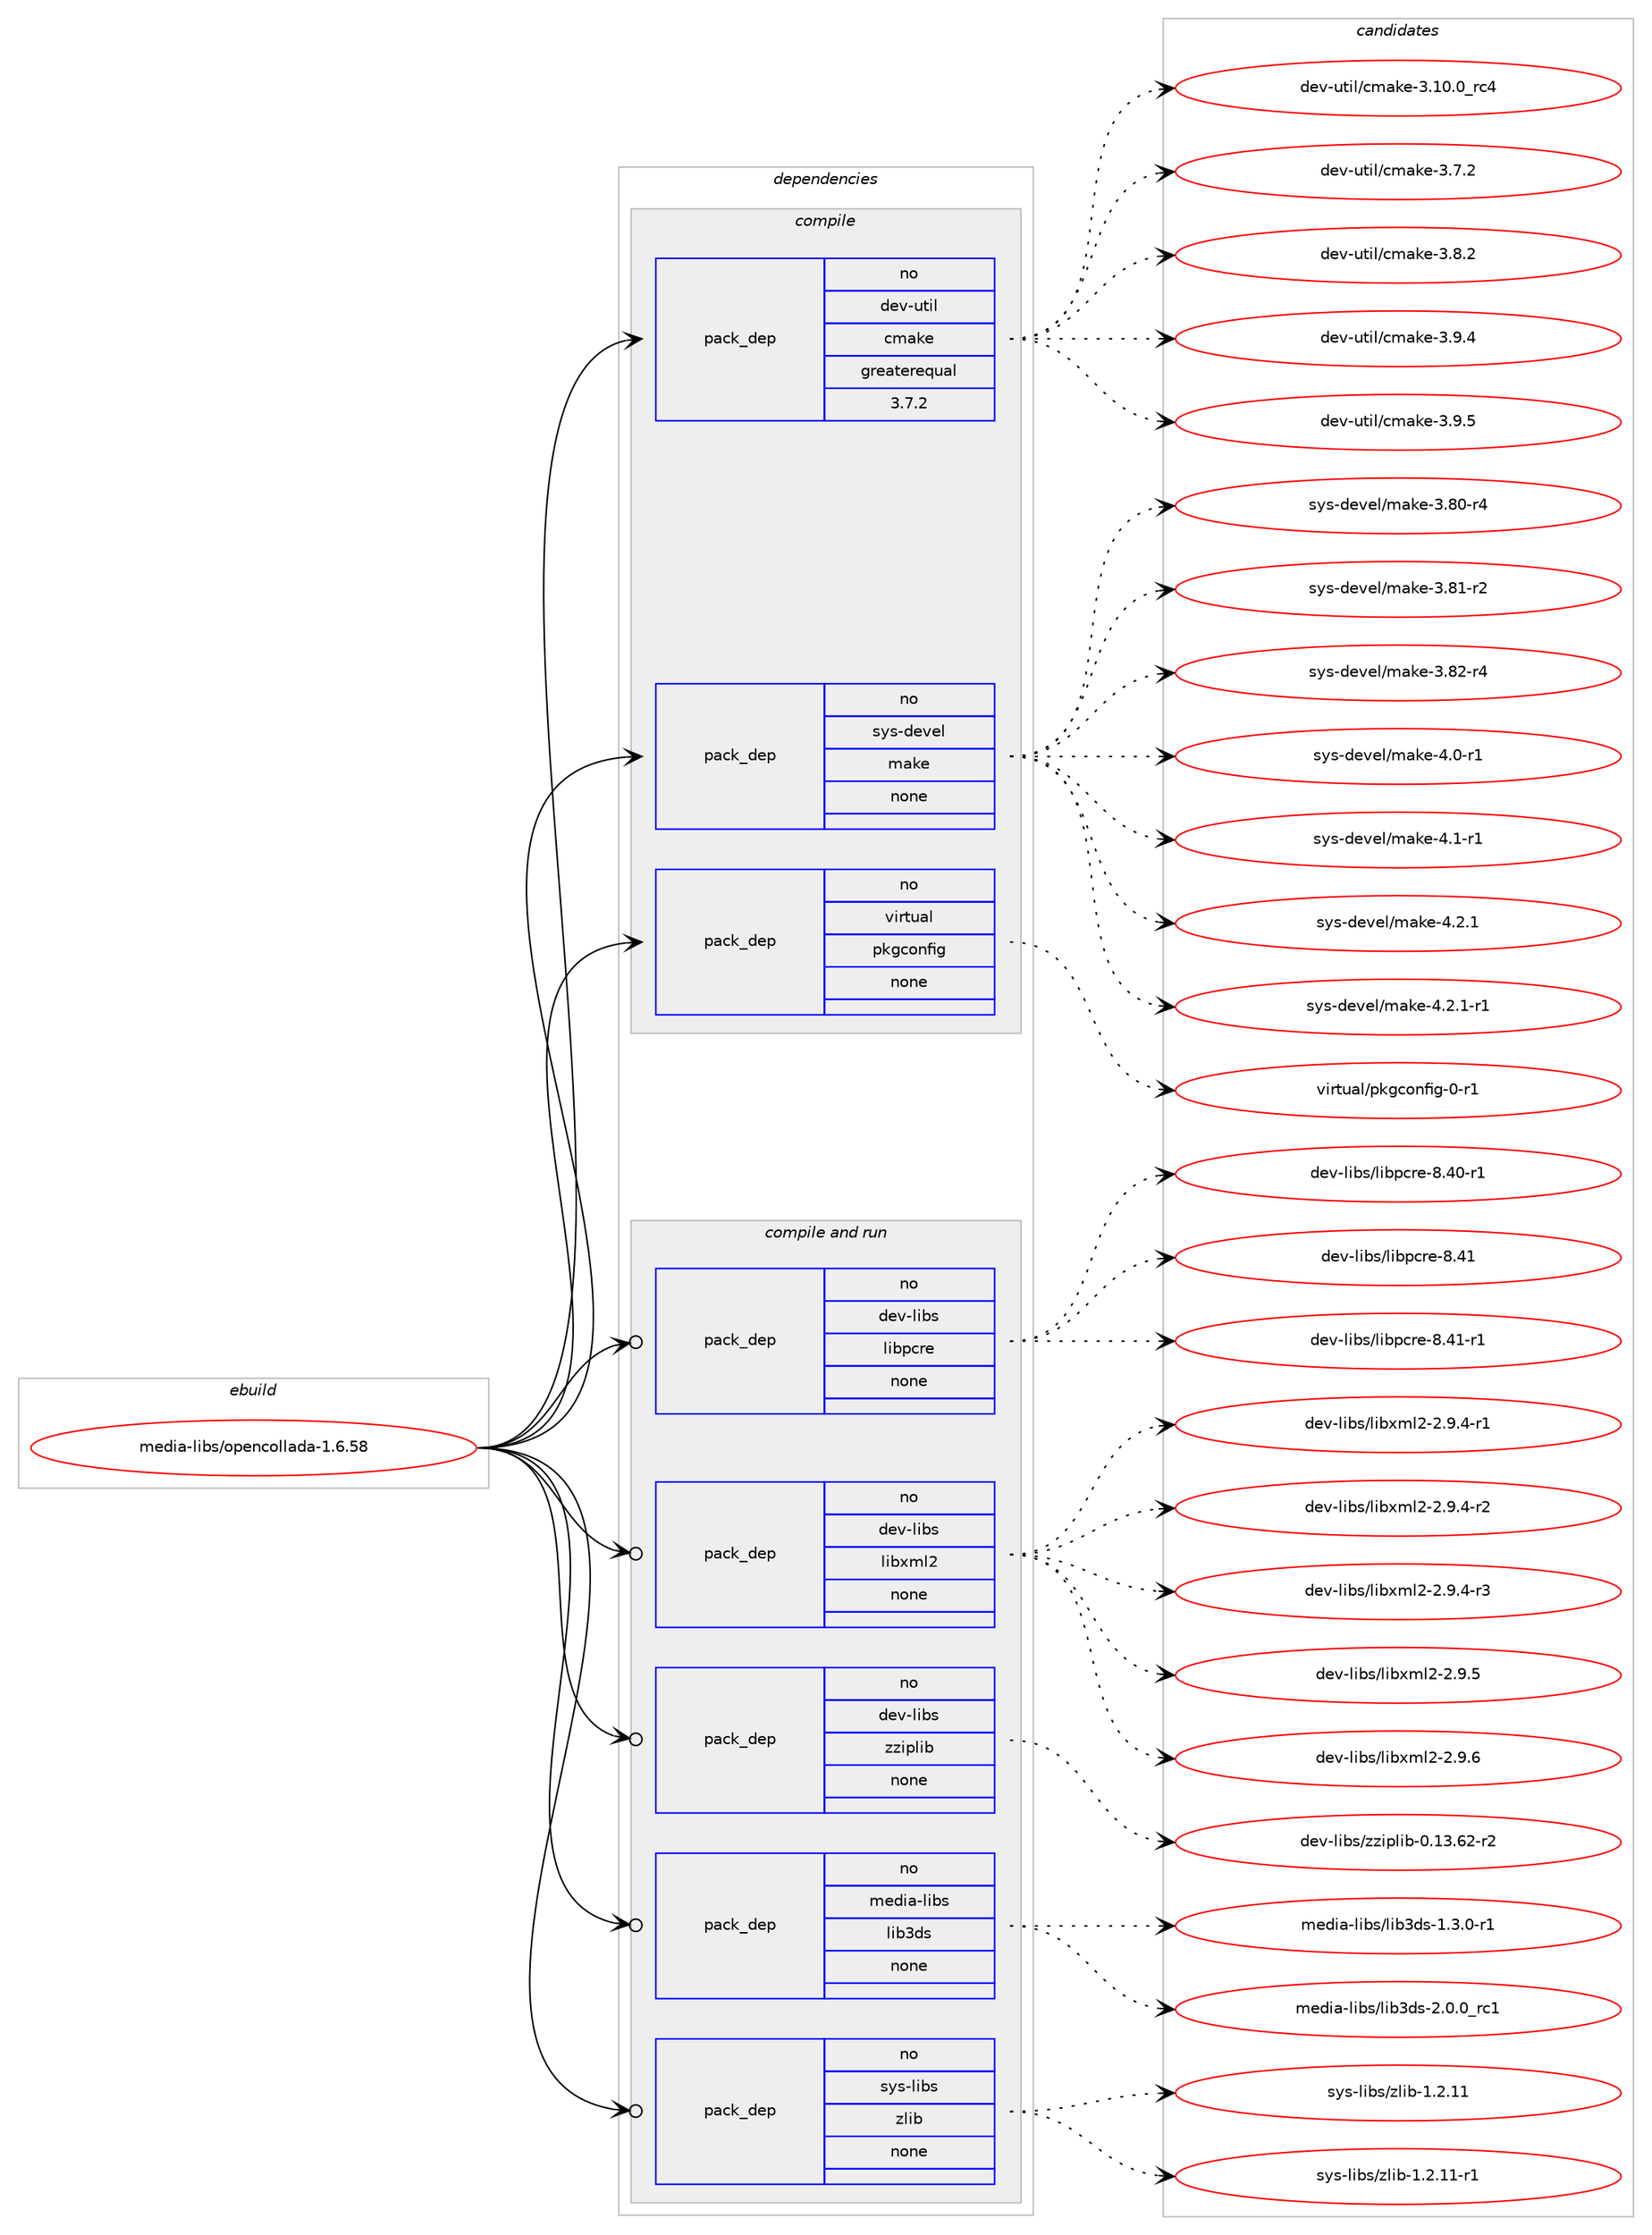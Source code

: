 digraph prolog {

# *************
# Graph options
# *************

newrank=true;
concentrate=true;
compound=true;
graph [rankdir=LR,fontname=Helvetica,fontsize=10,ranksep=1.5];#, ranksep=2.5, nodesep=0.2];
edge  [arrowhead=vee];
node  [fontname=Helvetica,fontsize=10];

# **********
# The ebuild
# **********

subgraph cluster_leftcol {
color=gray;
rank=same;
label=<<i>ebuild</i>>;
id [label="media-libs/opencollada-1.6.58", color=red, width=4, href="../media-libs/opencollada-1.6.58.svg"];
}

# ****************
# The dependencies
# ****************

subgraph cluster_midcol {
color=gray;
label=<<i>dependencies</i>>;
subgraph cluster_compile {
fillcolor="#eeeeee";
style=filled;
label=<<i>compile</i>>;
subgraph pack271822 {
dependency368719 [label=<<TABLE BORDER="0" CELLBORDER="1" CELLSPACING="0" CELLPADDING="4" WIDTH="220"><TR><TD ROWSPAN="6" CELLPADDING="30">pack_dep</TD></TR><TR><TD WIDTH="110">no</TD></TR><TR><TD>dev-util</TD></TR><TR><TD>cmake</TD></TR><TR><TD>greaterequal</TD></TR><TR><TD>3.7.2</TD></TR></TABLE>>, shape=none, color=blue];
}
id:e -> dependency368719:w [weight=20,style="solid",arrowhead="vee"];
subgraph pack271823 {
dependency368720 [label=<<TABLE BORDER="0" CELLBORDER="1" CELLSPACING="0" CELLPADDING="4" WIDTH="220"><TR><TD ROWSPAN="6" CELLPADDING="30">pack_dep</TD></TR><TR><TD WIDTH="110">no</TD></TR><TR><TD>sys-devel</TD></TR><TR><TD>make</TD></TR><TR><TD>none</TD></TR><TR><TD></TD></TR></TABLE>>, shape=none, color=blue];
}
id:e -> dependency368720:w [weight=20,style="solid",arrowhead="vee"];
subgraph pack271824 {
dependency368721 [label=<<TABLE BORDER="0" CELLBORDER="1" CELLSPACING="0" CELLPADDING="4" WIDTH="220"><TR><TD ROWSPAN="6" CELLPADDING="30">pack_dep</TD></TR><TR><TD WIDTH="110">no</TD></TR><TR><TD>virtual</TD></TR><TR><TD>pkgconfig</TD></TR><TR><TD>none</TD></TR><TR><TD></TD></TR></TABLE>>, shape=none, color=blue];
}
id:e -> dependency368721:w [weight=20,style="solid",arrowhead="vee"];
}
subgraph cluster_compileandrun {
fillcolor="#eeeeee";
style=filled;
label=<<i>compile and run</i>>;
subgraph pack271825 {
dependency368722 [label=<<TABLE BORDER="0" CELLBORDER="1" CELLSPACING="0" CELLPADDING="4" WIDTH="220"><TR><TD ROWSPAN="6" CELLPADDING="30">pack_dep</TD></TR><TR><TD WIDTH="110">no</TD></TR><TR><TD>dev-libs</TD></TR><TR><TD>libpcre</TD></TR><TR><TD>none</TD></TR><TR><TD></TD></TR></TABLE>>, shape=none, color=blue];
}
id:e -> dependency368722:w [weight=20,style="solid",arrowhead="odotvee"];
subgraph pack271826 {
dependency368723 [label=<<TABLE BORDER="0" CELLBORDER="1" CELLSPACING="0" CELLPADDING="4" WIDTH="220"><TR><TD ROWSPAN="6" CELLPADDING="30">pack_dep</TD></TR><TR><TD WIDTH="110">no</TD></TR><TR><TD>dev-libs</TD></TR><TR><TD>libxml2</TD></TR><TR><TD>none</TD></TR><TR><TD></TD></TR></TABLE>>, shape=none, color=blue];
}
id:e -> dependency368723:w [weight=20,style="solid",arrowhead="odotvee"];
subgraph pack271827 {
dependency368724 [label=<<TABLE BORDER="0" CELLBORDER="1" CELLSPACING="0" CELLPADDING="4" WIDTH="220"><TR><TD ROWSPAN="6" CELLPADDING="30">pack_dep</TD></TR><TR><TD WIDTH="110">no</TD></TR><TR><TD>dev-libs</TD></TR><TR><TD>zziplib</TD></TR><TR><TD>none</TD></TR><TR><TD></TD></TR></TABLE>>, shape=none, color=blue];
}
id:e -> dependency368724:w [weight=20,style="solid",arrowhead="odotvee"];
subgraph pack271828 {
dependency368725 [label=<<TABLE BORDER="0" CELLBORDER="1" CELLSPACING="0" CELLPADDING="4" WIDTH="220"><TR><TD ROWSPAN="6" CELLPADDING="30">pack_dep</TD></TR><TR><TD WIDTH="110">no</TD></TR><TR><TD>media-libs</TD></TR><TR><TD>lib3ds</TD></TR><TR><TD>none</TD></TR><TR><TD></TD></TR></TABLE>>, shape=none, color=blue];
}
id:e -> dependency368725:w [weight=20,style="solid",arrowhead="odotvee"];
subgraph pack271829 {
dependency368726 [label=<<TABLE BORDER="0" CELLBORDER="1" CELLSPACING="0" CELLPADDING="4" WIDTH="220"><TR><TD ROWSPAN="6" CELLPADDING="30">pack_dep</TD></TR><TR><TD WIDTH="110">no</TD></TR><TR><TD>sys-libs</TD></TR><TR><TD>zlib</TD></TR><TR><TD>none</TD></TR><TR><TD></TD></TR></TABLE>>, shape=none, color=blue];
}
id:e -> dependency368726:w [weight=20,style="solid",arrowhead="odotvee"];
}
subgraph cluster_run {
fillcolor="#eeeeee";
style=filled;
label=<<i>run</i>>;
}
}

# **************
# The candidates
# **************

subgraph cluster_choices {
rank=same;
color=gray;
label=<<i>candidates</i>>;

subgraph choice271822 {
color=black;
nodesep=1;
choice1001011184511711610510847991099710710145514649484648951149952 [label="dev-util/cmake-3.10.0_rc4", color=red, width=4,href="../dev-util/cmake-3.10.0_rc4.svg"];
choice10010111845117116105108479910997107101455146554650 [label="dev-util/cmake-3.7.2", color=red, width=4,href="../dev-util/cmake-3.7.2.svg"];
choice10010111845117116105108479910997107101455146564650 [label="dev-util/cmake-3.8.2", color=red, width=4,href="../dev-util/cmake-3.8.2.svg"];
choice10010111845117116105108479910997107101455146574652 [label="dev-util/cmake-3.9.4", color=red, width=4,href="../dev-util/cmake-3.9.4.svg"];
choice10010111845117116105108479910997107101455146574653 [label="dev-util/cmake-3.9.5", color=red, width=4,href="../dev-util/cmake-3.9.5.svg"];
dependency368719:e -> choice1001011184511711610510847991099710710145514649484648951149952:w [style=dotted,weight="100"];
dependency368719:e -> choice10010111845117116105108479910997107101455146554650:w [style=dotted,weight="100"];
dependency368719:e -> choice10010111845117116105108479910997107101455146564650:w [style=dotted,weight="100"];
dependency368719:e -> choice10010111845117116105108479910997107101455146574652:w [style=dotted,weight="100"];
dependency368719:e -> choice10010111845117116105108479910997107101455146574653:w [style=dotted,weight="100"];
}
subgraph choice271823 {
color=black;
nodesep=1;
choice11512111545100101118101108471099710710145514656484511452 [label="sys-devel/make-3.80-r4", color=red, width=4,href="../sys-devel/make-3.80-r4.svg"];
choice11512111545100101118101108471099710710145514656494511450 [label="sys-devel/make-3.81-r2", color=red, width=4,href="../sys-devel/make-3.81-r2.svg"];
choice11512111545100101118101108471099710710145514656504511452 [label="sys-devel/make-3.82-r4", color=red, width=4,href="../sys-devel/make-3.82-r4.svg"];
choice115121115451001011181011084710997107101455246484511449 [label="sys-devel/make-4.0-r1", color=red, width=4,href="../sys-devel/make-4.0-r1.svg"];
choice115121115451001011181011084710997107101455246494511449 [label="sys-devel/make-4.1-r1", color=red, width=4,href="../sys-devel/make-4.1-r1.svg"];
choice115121115451001011181011084710997107101455246504649 [label="sys-devel/make-4.2.1", color=red, width=4,href="../sys-devel/make-4.2.1.svg"];
choice1151211154510010111810110847109971071014552465046494511449 [label="sys-devel/make-4.2.1-r1", color=red, width=4,href="../sys-devel/make-4.2.1-r1.svg"];
dependency368720:e -> choice11512111545100101118101108471099710710145514656484511452:w [style=dotted,weight="100"];
dependency368720:e -> choice11512111545100101118101108471099710710145514656494511450:w [style=dotted,weight="100"];
dependency368720:e -> choice11512111545100101118101108471099710710145514656504511452:w [style=dotted,weight="100"];
dependency368720:e -> choice115121115451001011181011084710997107101455246484511449:w [style=dotted,weight="100"];
dependency368720:e -> choice115121115451001011181011084710997107101455246494511449:w [style=dotted,weight="100"];
dependency368720:e -> choice115121115451001011181011084710997107101455246504649:w [style=dotted,weight="100"];
dependency368720:e -> choice1151211154510010111810110847109971071014552465046494511449:w [style=dotted,weight="100"];
}
subgraph choice271824 {
color=black;
nodesep=1;
choice11810511411611797108471121071039911111010210510345484511449 [label="virtual/pkgconfig-0-r1", color=red, width=4,href="../virtual/pkgconfig-0-r1.svg"];
dependency368721:e -> choice11810511411611797108471121071039911111010210510345484511449:w [style=dotted,weight="100"];
}
subgraph choice271825 {
color=black;
nodesep=1;
choice100101118451081059811547108105981129911410145564652484511449 [label="dev-libs/libpcre-8.40-r1", color=red, width=4,href="../dev-libs/libpcre-8.40-r1.svg"];
choice10010111845108105981154710810598112991141014556465249 [label="dev-libs/libpcre-8.41", color=red, width=4,href="../dev-libs/libpcre-8.41.svg"];
choice100101118451081059811547108105981129911410145564652494511449 [label="dev-libs/libpcre-8.41-r1", color=red, width=4,href="../dev-libs/libpcre-8.41-r1.svg"];
dependency368722:e -> choice100101118451081059811547108105981129911410145564652484511449:w [style=dotted,weight="100"];
dependency368722:e -> choice10010111845108105981154710810598112991141014556465249:w [style=dotted,weight="100"];
dependency368722:e -> choice100101118451081059811547108105981129911410145564652494511449:w [style=dotted,weight="100"];
}
subgraph choice271826 {
color=black;
nodesep=1;
choice10010111845108105981154710810598120109108504550465746524511449 [label="dev-libs/libxml2-2.9.4-r1", color=red, width=4,href="../dev-libs/libxml2-2.9.4-r1.svg"];
choice10010111845108105981154710810598120109108504550465746524511450 [label="dev-libs/libxml2-2.9.4-r2", color=red, width=4,href="../dev-libs/libxml2-2.9.4-r2.svg"];
choice10010111845108105981154710810598120109108504550465746524511451 [label="dev-libs/libxml2-2.9.4-r3", color=red, width=4,href="../dev-libs/libxml2-2.9.4-r3.svg"];
choice1001011184510810598115471081059812010910850455046574653 [label="dev-libs/libxml2-2.9.5", color=red, width=4,href="../dev-libs/libxml2-2.9.5.svg"];
choice1001011184510810598115471081059812010910850455046574654 [label="dev-libs/libxml2-2.9.6", color=red, width=4,href="../dev-libs/libxml2-2.9.6.svg"];
dependency368723:e -> choice10010111845108105981154710810598120109108504550465746524511449:w [style=dotted,weight="100"];
dependency368723:e -> choice10010111845108105981154710810598120109108504550465746524511450:w [style=dotted,weight="100"];
dependency368723:e -> choice10010111845108105981154710810598120109108504550465746524511451:w [style=dotted,weight="100"];
dependency368723:e -> choice1001011184510810598115471081059812010910850455046574653:w [style=dotted,weight="100"];
dependency368723:e -> choice1001011184510810598115471081059812010910850455046574654:w [style=dotted,weight="100"];
}
subgraph choice271827 {
color=black;
nodesep=1;
choice1001011184510810598115471221221051121081059845484649514654504511450 [label="dev-libs/zziplib-0.13.62-r2", color=red, width=4,href="../dev-libs/zziplib-0.13.62-r2.svg"];
dependency368724:e -> choice1001011184510810598115471221221051121081059845484649514654504511450:w [style=dotted,weight="100"];
}
subgraph choice271828 {
color=black;
nodesep=1;
choice1091011001059745108105981154710810598511001154549465146484511449 [label="media-libs/lib3ds-1.3.0-r1", color=red, width=4,href="../media-libs/lib3ds-1.3.0-r1.svg"];
choice109101100105974510810598115471081059851100115455046484648951149949 [label="media-libs/lib3ds-2.0.0_rc1", color=red, width=4,href="../media-libs/lib3ds-2.0.0_rc1.svg"];
dependency368725:e -> choice1091011001059745108105981154710810598511001154549465146484511449:w [style=dotted,weight="100"];
dependency368725:e -> choice109101100105974510810598115471081059851100115455046484648951149949:w [style=dotted,weight="100"];
}
subgraph choice271829 {
color=black;
nodesep=1;
choice1151211154510810598115471221081059845494650464949 [label="sys-libs/zlib-1.2.11", color=red, width=4,href="../sys-libs/zlib-1.2.11.svg"];
choice11512111545108105981154712210810598454946504649494511449 [label="sys-libs/zlib-1.2.11-r1", color=red, width=4,href="../sys-libs/zlib-1.2.11-r1.svg"];
dependency368726:e -> choice1151211154510810598115471221081059845494650464949:w [style=dotted,weight="100"];
dependency368726:e -> choice11512111545108105981154712210810598454946504649494511449:w [style=dotted,weight="100"];
}
}

}
